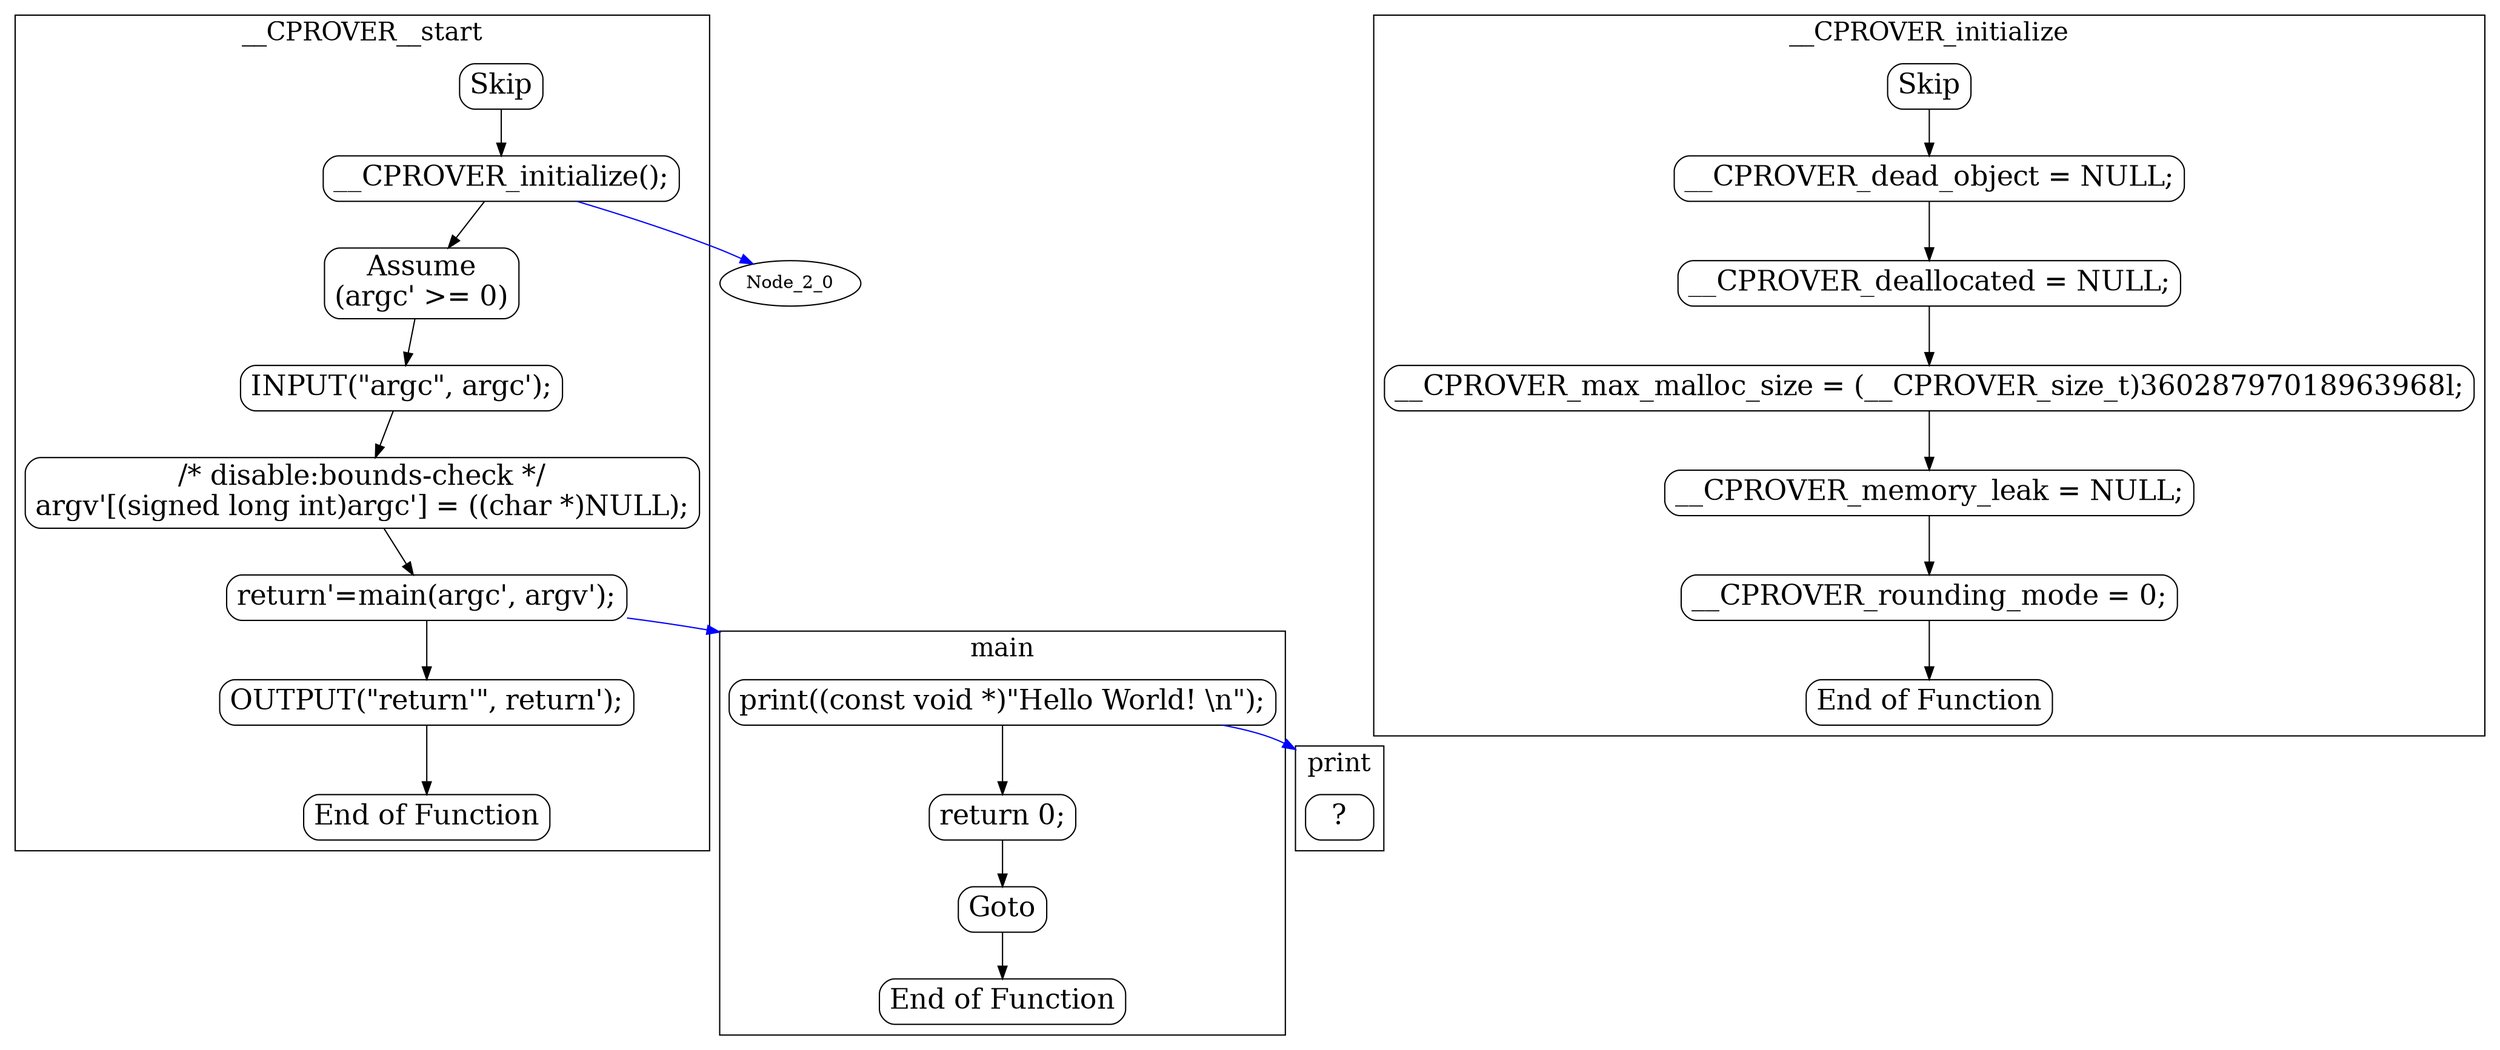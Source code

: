 digraph G {
color=black;orientation=portrait;fontsize=20;compound=true;size="30,40";ratio=compress;
subgraph "cluster_main" {
label="main";
Node_0_0 [shape=Mrecord,fontsize=22,label="print((const void *)\"Hello World! \\n\");"];
Node_0_0 -> Node_0_1 ;
Node_0_1 [shape=Mrecord,fontsize=22,label="return 0;"];
Node_0_1 -> Node_0_2 ;
Node_0_2 [shape=Mrecord,fontsize=22,label="Goto"];
Node_0_2 -> Node_0_15 ;
Node_0_15 [shape=Mrecord,fontsize=22,label="End of Function"];
}
subgraph "cluster___CPROVER__start" {
label="__CPROVER__start";
Node_1_16 [shape=Mrecord,fontsize=22,label="Skip"];
Node_1_16 -> Node_1_17 ;
Node_1_17 [shape=Mrecord,fontsize=22,label="__CPROVER_initialize();"];
Node_1_17 -> Node_1_18 ;
Node_1_18 [shape=Mrecord,fontsize=22,label="Assume\n(argc' \>= 0)"];
Node_1_18 -> Node_1_19 ;
Node_1_19 [shape=Mrecord,fontsize=22,label="INPUT(\"argc\", argc');"];
Node_1_19 -> Node_1_20 ;
Node_1_20 [shape=Mrecord,fontsize=22,label="/* disable:bounds-check */\nargv'[(signed long int)argc'] = ((char *)NULL);"];
Node_1_20 -> Node_1_21 ;
Node_1_21 [shape=Mrecord,fontsize=22,label="return'=main(argc', argv');"];
Node_1_21 -> Node_1_22 ;
Node_1_22 [shape=Mrecord,fontsize=22,label="OUTPUT(\"return'\", return');"];
Node_1_22 -> Node_1_23 ;
Node_1_23 [shape=Mrecord,fontsize=22,label="End of Function"];
}
subgraph "cluster___CPROVER_initialize" {
label="__CPROVER_initialize";
Node_2_24 [shape=Mrecord,fontsize=22,label="Skip"];
Node_2_24 -> Node_2_25 ;
Node_2_25 [shape=Mrecord,fontsize=22,label="__CPROVER_dead_object = NULL;"];
Node_2_25 -> Node_2_26 ;
Node_2_26 [shape=Mrecord,fontsize=22,label="__CPROVER_deallocated = NULL;"];
Node_2_26 -> Node_2_27 ;
Node_2_27 [shape=Mrecord,fontsize=22,label="__CPROVER_max_malloc_size = (__CPROVER_size_t)36028797018963968l;"];
Node_2_27 -> Node_2_28 ;
Node_2_28 [shape=Mrecord,fontsize=22,label="__CPROVER_memory_leak = NULL;"];
Node_2_28 -> Node_2_29 ;
Node_2_29 [shape=Mrecord,fontsize=22,label="__CPROVER_rounding_mode = 0;"];
Node_2_29 -> Node_2_30 ;
Node_2_30 [shape=Mrecord,fontsize=22,label="End of Function"];
}
subgraph "cluster_print" {
rank=sink;
label="print";
Node_3_0 [shape=Mrecord,fontsize=22,label="?"];
}
Node_0_0 -> Node_3_0 [lhead="cluster_print",color=blue];
Node_1_17 -> Node_2_0 [lhead="cluster___CPROVER_initialize",color=blue];
Node_1_21 -> Node_0_0 [lhead="cluster_main",color=blue];
}
